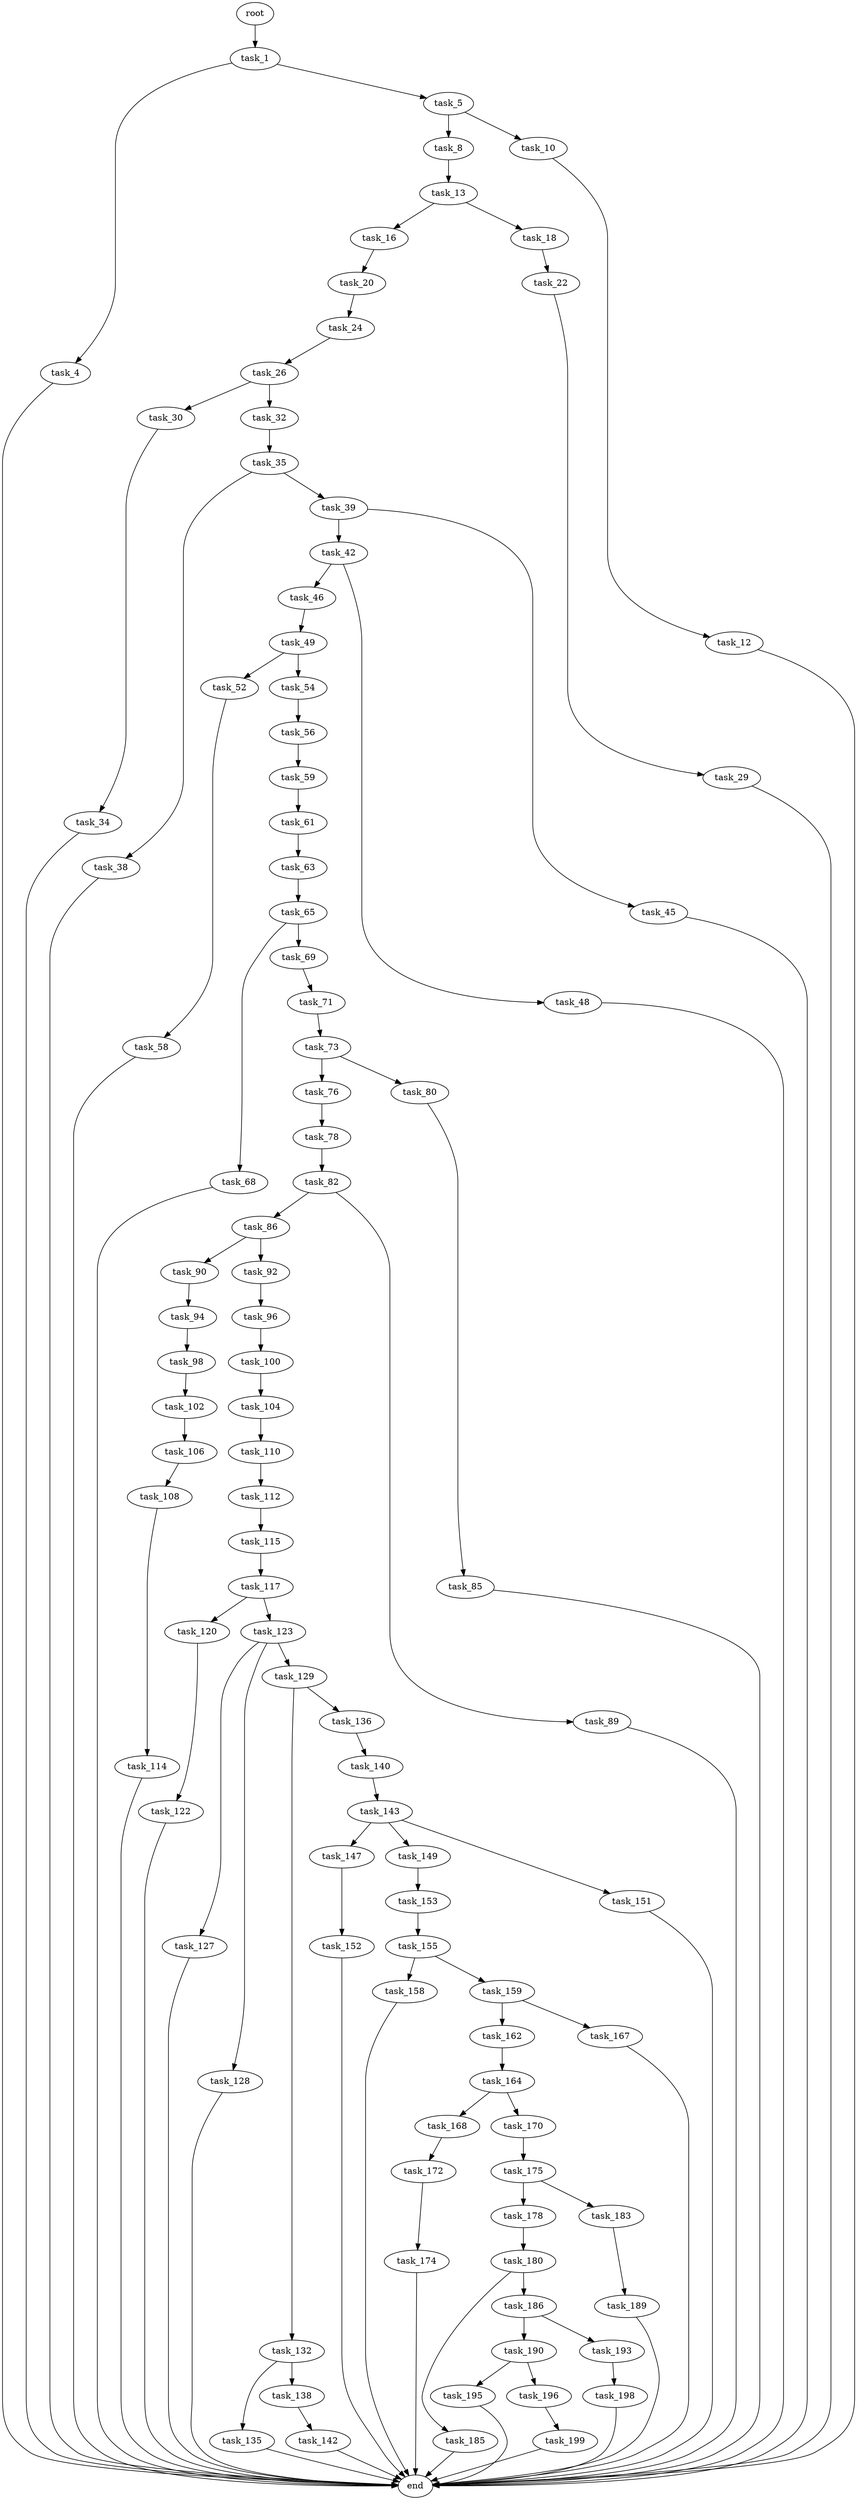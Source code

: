 digraph G {
  root [size="0.000000"];
  task_1 [size="32794491543.000000"];
  task_4 [size="74605226973.000000"];
  task_5 [size="420582855904.000000"];
  task_8 [size="68719476736.000000"];
  task_10 [size="2977355759.000000"];
  task_12 [size="16431341471.000000"];
  task_13 [size="87873142261.000000"];
  task_16 [size="1653544291.000000"];
  task_18 [size="3573204711.000000"];
  task_20 [size="368293445632.000000"];
  task_22 [size="996620899259.000000"];
  task_24 [size="368293445632.000000"];
  task_26 [size="28991029248.000000"];
  task_29 [size="368293445632.000000"];
  task_30 [size="212813844338.000000"];
  task_32 [size="549755813888.000000"];
  task_34 [size="6541758913.000000"];
  task_35 [size="68719476736.000000"];
  task_38 [size="20722279902.000000"];
  task_39 [size="1269686226643.000000"];
  task_42 [size="11797854144.000000"];
  task_45 [size="235032527870.000000"];
  task_46 [size="1073741824000.000000"];
  task_48 [size="1073741824000.000000"];
  task_49 [size="700734263.000000"];
  task_52 [size="13534380816.000000"];
  task_54 [size="20291256577.000000"];
  task_56 [size="9846925902.000000"];
  task_58 [size="1380294593.000000"];
  task_59 [size="1023056851195.000000"];
  task_61 [size="1068794151.000000"];
  task_63 [size="24079163782.000000"];
  task_65 [size="3405746110.000000"];
  task_68 [size="48050542349.000000"];
  task_69 [size="134217728000.000000"];
  task_71 [size="260297649827.000000"];
  task_73 [size="360584526910.000000"];
  task_76 [size="130965874730.000000"];
  task_78 [size="8589934592.000000"];
  task_80 [size="4739551803.000000"];
  task_82 [size="206855851495.000000"];
  task_85 [size="1386198175.000000"];
  task_86 [size="28991029248.000000"];
  task_89 [size="74695258986.000000"];
  task_90 [size="326727983957.000000"];
  task_92 [size="254597069661.000000"];
  task_94 [size="34146033494.000000"];
  task_96 [size="5438631380.000000"];
  task_98 [size="2767618437.000000"];
  task_100 [size="78817464567.000000"];
  task_102 [size="1000134085.000000"];
  task_104 [size="7183142925.000000"];
  task_106 [size="292994274940.000000"];
  task_108 [size="368293445632.000000"];
  task_110 [size="9592039437.000000"];
  task_112 [size="782757789696.000000"];
  task_114 [size="44185843245.000000"];
  task_115 [size="28991029248.000000"];
  task_117 [size="8848559559.000000"];
  task_120 [size="231928233984.000000"];
  task_122 [size="6171865314.000000"];
  task_123 [size="1694434480.000000"];
  task_127 [size="1055327109712.000000"];
  task_128 [size="354423878409.000000"];
  task_129 [size="19079059100.000000"];
  task_132 [size="134217728000.000000"];
  task_135 [size="15419573727.000000"];
  task_136 [size="30489882701.000000"];
  task_138 [size="513122735370.000000"];
  task_140 [size="231928233984.000000"];
  task_142 [size="549755813888.000000"];
  task_143 [size="6541115512.000000"];
  task_147 [size="231928233984.000000"];
  task_149 [size="5233587649.000000"];
  task_151 [size="83743086973.000000"];
  task_152 [size="564000601025.000000"];
  task_153 [size="28991029248.000000"];
  task_155 [size="22708802705.000000"];
  task_158 [size="9312661078.000000"];
  task_159 [size="26317190351.000000"];
  task_162 [size="226608450434.000000"];
  task_164 [size="1901614167.000000"];
  task_167 [size="45640361552.000000"];
  task_168 [size="1073741824000.000000"];
  task_170 [size="231928233984.000000"];
  task_172 [size="8589934592.000000"];
  task_174 [size="20370855910.000000"];
  task_175 [size="28991029248.000000"];
  task_178 [size="28991029248.000000"];
  task_180 [size="16929307490.000000"];
  task_183 [size="88593380952.000000"];
  task_185 [size="1982782566.000000"];
  task_186 [size="29015517773.000000"];
  task_189 [size="17745870783.000000"];
  task_190 [size="4333900403.000000"];
  task_193 [size="8589934592.000000"];
  task_195 [size="41650871980.000000"];
  task_196 [size="68719476736.000000"];
  task_198 [size="2230792041.000000"];
  task_199 [size="10370723872.000000"];
  end [size="0.000000"];

  root -> task_1 [size="1.000000"];
  task_1 -> task_4 [size="838860800.000000"];
  task_1 -> task_5 [size="838860800.000000"];
  task_4 -> end [size="1.000000"];
  task_5 -> task_8 [size="536870912.000000"];
  task_5 -> task_10 [size="536870912.000000"];
  task_8 -> task_13 [size="134217728.000000"];
  task_10 -> task_12 [size="134217728.000000"];
  task_12 -> end [size="1.000000"];
  task_13 -> task_16 [size="134217728.000000"];
  task_13 -> task_18 [size="134217728.000000"];
  task_16 -> task_20 [size="75497472.000000"];
  task_18 -> task_22 [size="209715200.000000"];
  task_20 -> task_24 [size="411041792.000000"];
  task_22 -> task_29 [size="679477248.000000"];
  task_24 -> task_26 [size="411041792.000000"];
  task_26 -> task_30 [size="75497472.000000"];
  task_26 -> task_32 [size="75497472.000000"];
  task_29 -> end [size="1.000000"];
  task_30 -> task_34 [size="209715200.000000"];
  task_32 -> task_35 [size="536870912.000000"];
  task_34 -> end [size="1.000000"];
  task_35 -> task_38 [size="134217728.000000"];
  task_35 -> task_39 [size="134217728.000000"];
  task_38 -> end [size="1.000000"];
  task_39 -> task_42 [size="838860800.000000"];
  task_39 -> task_45 [size="838860800.000000"];
  task_42 -> task_46 [size="679477248.000000"];
  task_42 -> task_48 [size="679477248.000000"];
  task_45 -> end [size="1.000000"];
  task_46 -> task_49 [size="838860800.000000"];
  task_48 -> end [size="1.000000"];
  task_49 -> task_52 [size="33554432.000000"];
  task_49 -> task_54 [size="33554432.000000"];
  task_52 -> task_58 [size="411041792.000000"];
  task_54 -> task_56 [size="411041792.000000"];
  task_56 -> task_59 [size="209715200.000000"];
  task_58 -> end [size="1.000000"];
  task_59 -> task_61 [size="838860800.000000"];
  task_61 -> task_63 [size="33554432.000000"];
  task_63 -> task_65 [size="536870912.000000"];
  task_65 -> task_68 [size="411041792.000000"];
  task_65 -> task_69 [size="411041792.000000"];
  task_68 -> end [size="1.000000"];
  task_69 -> task_71 [size="209715200.000000"];
  task_71 -> task_73 [size="301989888.000000"];
  task_73 -> task_76 [size="301989888.000000"];
  task_73 -> task_80 [size="301989888.000000"];
  task_76 -> task_78 [size="134217728.000000"];
  task_78 -> task_82 [size="33554432.000000"];
  task_80 -> task_85 [size="209715200.000000"];
  task_82 -> task_86 [size="679477248.000000"];
  task_82 -> task_89 [size="679477248.000000"];
  task_85 -> end [size="1.000000"];
  task_86 -> task_90 [size="75497472.000000"];
  task_86 -> task_92 [size="75497472.000000"];
  task_89 -> end [size="1.000000"];
  task_90 -> task_94 [size="209715200.000000"];
  task_92 -> task_96 [size="411041792.000000"];
  task_94 -> task_98 [size="536870912.000000"];
  task_96 -> task_100 [size="536870912.000000"];
  task_98 -> task_102 [size="75497472.000000"];
  task_100 -> task_104 [size="134217728.000000"];
  task_102 -> task_106 [size="75497472.000000"];
  task_104 -> task_110 [size="301989888.000000"];
  task_106 -> task_108 [size="209715200.000000"];
  task_108 -> task_114 [size="411041792.000000"];
  task_110 -> task_112 [size="209715200.000000"];
  task_112 -> task_115 [size="679477248.000000"];
  task_114 -> end [size="1.000000"];
  task_115 -> task_117 [size="75497472.000000"];
  task_117 -> task_120 [size="679477248.000000"];
  task_117 -> task_123 [size="679477248.000000"];
  task_120 -> task_122 [size="301989888.000000"];
  task_122 -> end [size="1.000000"];
  task_123 -> task_127 [size="33554432.000000"];
  task_123 -> task_128 [size="33554432.000000"];
  task_123 -> task_129 [size="33554432.000000"];
  task_127 -> end [size="1.000000"];
  task_128 -> end [size="1.000000"];
  task_129 -> task_132 [size="301989888.000000"];
  task_129 -> task_136 [size="301989888.000000"];
  task_132 -> task_135 [size="209715200.000000"];
  task_132 -> task_138 [size="209715200.000000"];
  task_135 -> end [size="1.000000"];
  task_136 -> task_140 [size="33554432.000000"];
  task_138 -> task_142 [size="411041792.000000"];
  task_140 -> task_143 [size="301989888.000000"];
  task_142 -> end [size="1.000000"];
  task_143 -> task_147 [size="536870912.000000"];
  task_143 -> task_149 [size="536870912.000000"];
  task_143 -> task_151 [size="536870912.000000"];
  task_147 -> task_152 [size="301989888.000000"];
  task_149 -> task_153 [size="209715200.000000"];
  task_151 -> end [size="1.000000"];
  task_152 -> end [size="1.000000"];
  task_153 -> task_155 [size="75497472.000000"];
  task_155 -> task_158 [size="33554432.000000"];
  task_155 -> task_159 [size="33554432.000000"];
  task_158 -> end [size="1.000000"];
  task_159 -> task_162 [size="679477248.000000"];
  task_159 -> task_167 [size="679477248.000000"];
  task_162 -> task_164 [size="411041792.000000"];
  task_164 -> task_168 [size="33554432.000000"];
  task_164 -> task_170 [size="33554432.000000"];
  task_167 -> end [size="1.000000"];
  task_168 -> task_172 [size="838860800.000000"];
  task_170 -> task_175 [size="301989888.000000"];
  task_172 -> task_174 [size="33554432.000000"];
  task_174 -> end [size="1.000000"];
  task_175 -> task_178 [size="75497472.000000"];
  task_175 -> task_183 [size="75497472.000000"];
  task_178 -> task_180 [size="75497472.000000"];
  task_180 -> task_185 [size="679477248.000000"];
  task_180 -> task_186 [size="679477248.000000"];
  task_183 -> task_189 [size="75497472.000000"];
  task_185 -> end [size="1.000000"];
  task_186 -> task_190 [size="75497472.000000"];
  task_186 -> task_193 [size="75497472.000000"];
  task_189 -> end [size="1.000000"];
  task_190 -> task_195 [size="75497472.000000"];
  task_190 -> task_196 [size="75497472.000000"];
  task_193 -> task_198 [size="33554432.000000"];
  task_195 -> end [size="1.000000"];
  task_196 -> task_199 [size="134217728.000000"];
  task_198 -> end [size="1.000000"];
  task_199 -> end [size="1.000000"];
}
